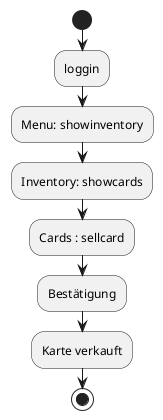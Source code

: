
@startuml
start
:loggin;
:Menu: showinventory;
:Inventory: showcards;
:Cards : sellcard;
:Bestätigung;
:Karte verkauft;
stop
@enduml